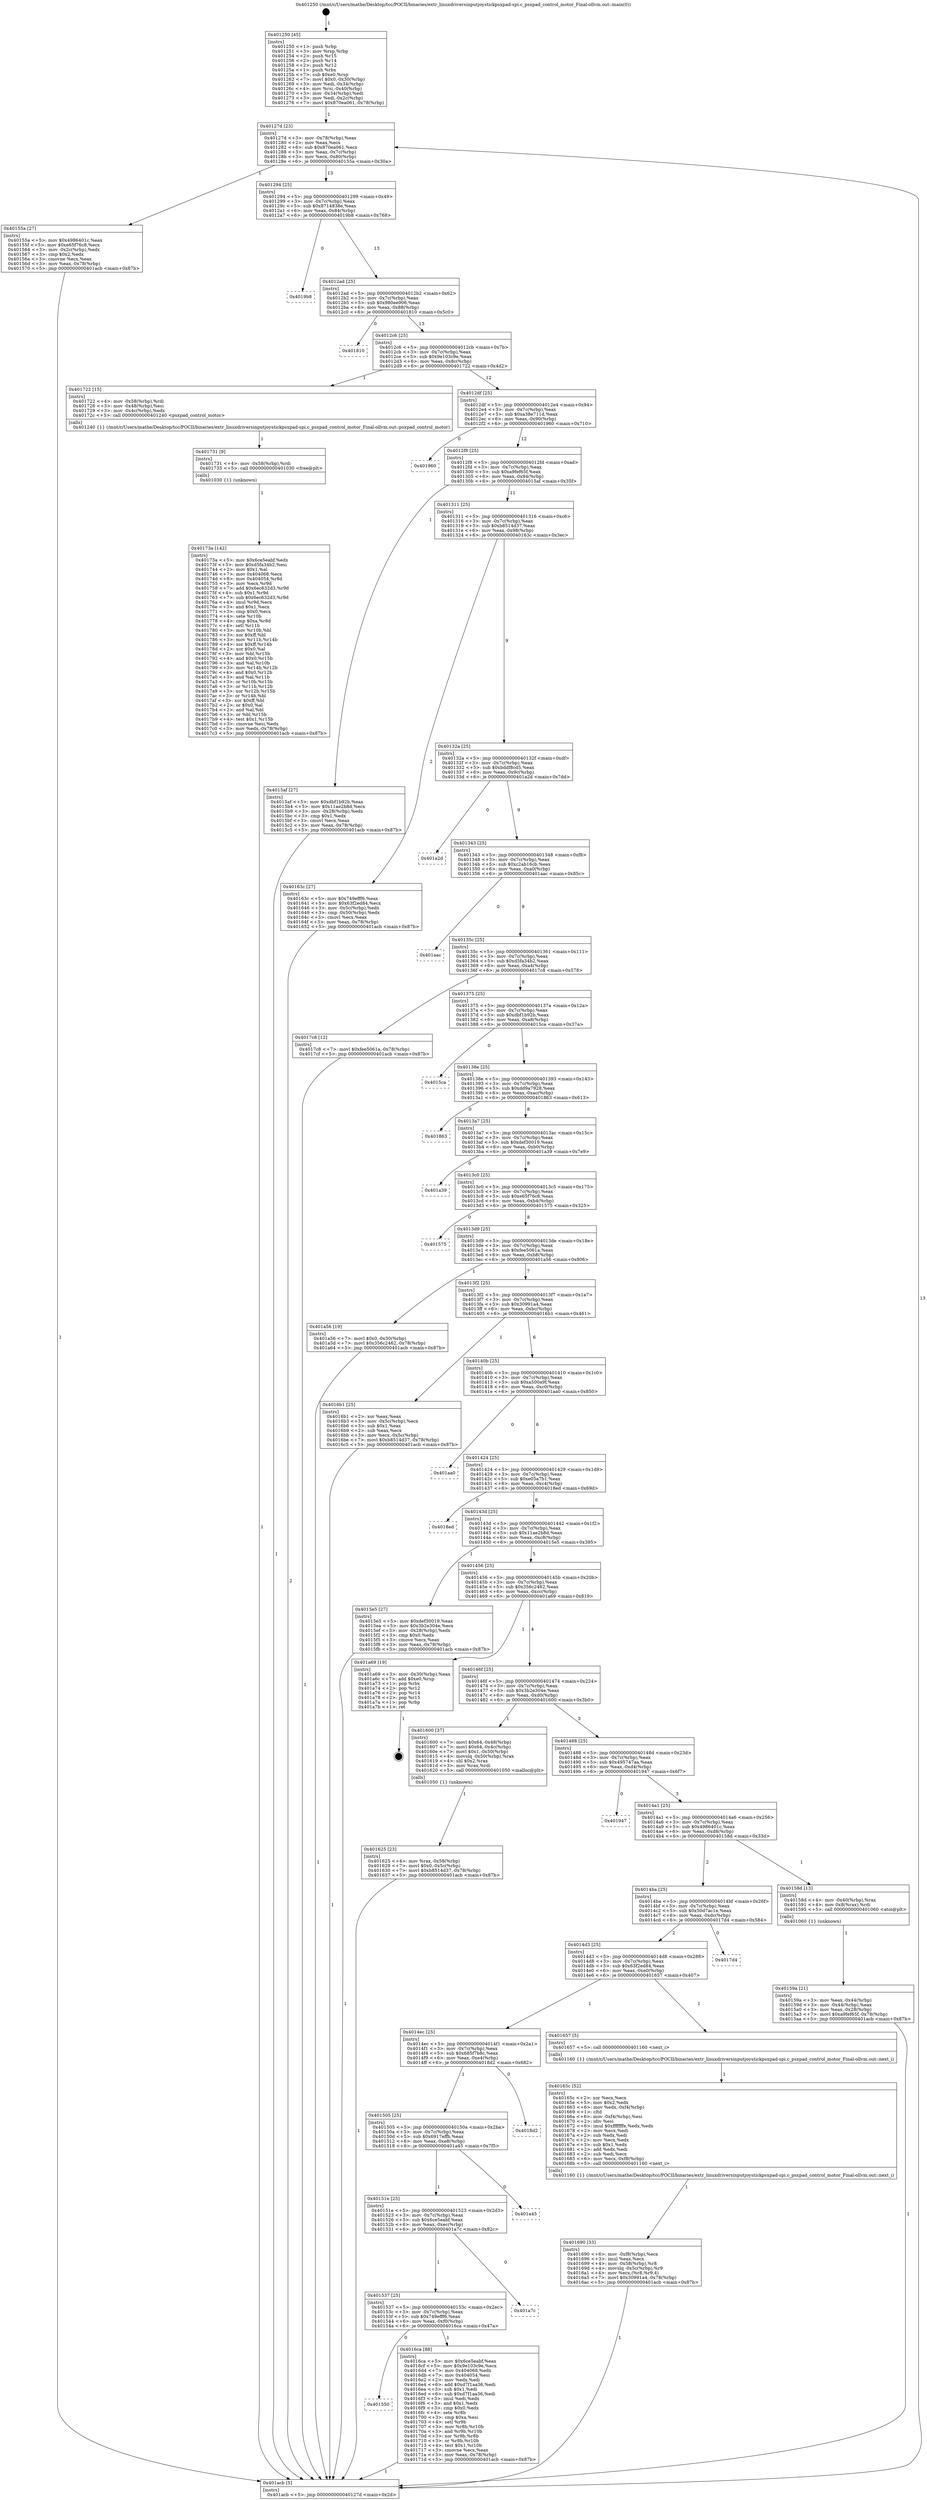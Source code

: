 digraph "0x401250" {
  label = "0x401250 (/mnt/c/Users/mathe/Desktop/tcc/POCII/binaries/extr_linuxdriversinputjoystickpsxpad-spi.c_psxpad_control_motor_Final-ollvm.out::main(0))"
  labelloc = "t"
  node[shape=record]

  Entry [label="",width=0.3,height=0.3,shape=circle,fillcolor=black,style=filled]
  "0x40127d" [label="{
     0x40127d [23]\l
     | [instrs]\l
     &nbsp;&nbsp;0x40127d \<+3\>: mov -0x78(%rbp),%eax\l
     &nbsp;&nbsp;0x401280 \<+2\>: mov %eax,%ecx\l
     &nbsp;&nbsp;0x401282 \<+6\>: sub $0x870ea061,%ecx\l
     &nbsp;&nbsp;0x401288 \<+3\>: mov %eax,-0x7c(%rbp)\l
     &nbsp;&nbsp;0x40128b \<+3\>: mov %ecx,-0x80(%rbp)\l
     &nbsp;&nbsp;0x40128e \<+6\>: je 000000000040155a \<main+0x30a\>\l
  }"]
  "0x40155a" [label="{
     0x40155a [27]\l
     | [instrs]\l
     &nbsp;&nbsp;0x40155a \<+5\>: mov $0x4986401c,%eax\l
     &nbsp;&nbsp;0x40155f \<+5\>: mov $0xe65f76c8,%ecx\l
     &nbsp;&nbsp;0x401564 \<+3\>: mov -0x2c(%rbp),%edx\l
     &nbsp;&nbsp;0x401567 \<+3\>: cmp $0x2,%edx\l
     &nbsp;&nbsp;0x40156a \<+3\>: cmovne %ecx,%eax\l
     &nbsp;&nbsp;0x40156d \<+3\>: mov %eax,-0x78(%rbp)\l
     &nbsp;&nbsp;0x401570 \<+5\>: jmp 0000000000401acb \<main+0x87b\>\l
  }"]
  "0x401294" [label="{
     0x401294 [25]\l
     | [instrs]\l
     &nbsp;&nbsp;0x401294 \<+5\>: jmp 0000000000401299 \<main+0x49\>\l
     &nbsp;&nbsp;0x401299 \<+3\>: mov -0x7c(%rbp),%eax\l
     &nbsp;&nbsp;0x40129c \<+5\>: sub $0x8714838e,%eax\l
     &nbsp;&nbsp;0x4012a1 \<+6\>: mov %eax,-0x84(%rbp)\l
     &nbsp;&nbsp;0x4012a7 \<+6\>: je 00000000004019b8 \<main+0x768\>\l
  }"]
  "0x401acb" [label="{
     0x401acb [5]\l
     | [instrs]\l
     &nbsp;&nbsp;0x401acb \<+5\>: jmp 000000000040127d \<main+0x2d\>\l
  }"]
  "0x401250" [label="{
     0x401250 [45]\l
     | [instrs]\l
     &nbsp;&nbsp;0x401250 \<+1\>: push %rbp\l
     &nbsp;&nbsp;0x401251 \<+3\>: mov %rsp,%rbp\l
     &nbsp;&nbsp;0x401254 \<+2\>: push %r15\l
     &nbsp;&nbsp;0x401256 \<+2\>: push %r14\l
     &nbsp;&nbsp;0x401258 \<+2\>: push %r12\l
     &nbsp;&nbsp;0x40125a \<+1\>: push %rbx\l
     &nbsp;&nbsp;0x40125b \<+7\>: sub $0xe0,%rsp\l
     &nbsp;&nbsp;0x401262 \<+7\>: movl $0x0,-0x30(%rbp)\l
     &nbsp;&nbsp;0x401269 \<+3\>: mov %edi,-0x34(%rbp)\l
     &nbsp;&nbsp;0x40126c \<+4\>: mov %rsi,-0x40(%rbp)\l
     &nbsp;&nbsp;0x401270 \<+3\>: mov -0x34(%rbp),%edi\l
     &nbsp;&nbsp;0x401273 \<+3\>: mov %edi,-0x2c(%rbp)\l
     &nbsp;&nbsp;0x401276 \<+7\>: movl $0x870ea061,-0x78(%rbp)\l
  }"]
  Exit [label="",width=0.3,height=0.3,shape=circle,fillcolor=black,style=filled,peripheries=2]
  "0x4019b8" [label="{
     0x4019b8\l
  }", style=dashed]
  "0x4012ad" [label="{
     0x4012ad [25]\l
     | [instrs]\l
     &nbsp;&nbsp;0x4012ad \<+5\>: jmp 00000000004012b2 \<main+0x62\>\l
     &nbsp;&nbsp;0x4012b2 \<+3\>: mov -0x7c(%rbp),%eax\l
     &nbsp;&nbsp;0x4012b5 \<+5\>: sub $0x980ee906,%eax\l
     &nbsp;&nbsp;0x4012ba \<+6\>: mov %eax,-0x88(%rbp)\l
     &nbsp;&nbsp;0x4012c0 \<+6\>: je 0000000000401810 \<main+0x5c0\>\l
  }"]
  "0x40173a" [label="{
     0x40173a [142]\l
     | [instrs]\l
     &nbsp;&nbsp;0x40173a \<+5\>: mov $0x6ce5eabf,%edx\l
     &nbsp;&nbsp;0x40173f \<+5\>: mov $0xd5fa34b2,%esi\l
     &nbsp;&nbsp;0x401744 \<+2\>: mov $0x1,%al\l
     &nbsp;&nbsp;0x401746 \<+7\>: mov 0x404068,%ecx\l
     &nbsp;&nbsp;0x40174d \<+8\>: mov 0x404054,%r8d\l
     &nbsp;&nbsp;0x401755 \<+3\>: mov %ecx,%r9d\l
     &nbsp;&nbsp;0x401758 \<+7\>: add $0x6ec632d3,%r9d\l
     &nbsp;&nbsp;0x40175f \<+4\>: sub $0x1,%r9d\l
     &nbsp;&nbsp;0x401763 \<+7\>: sub $0x6ec632d3,%r9d\l
     &nbsp;&nbsp;0x40176a \<+4\>: imul %r9d,%ecx\l
     &nbsp;&nbsp;0x40176e \<+3\>: and $0x1,%ecx\l
     &nbsp;&nbsp;0x401771 \<+3\>: cmp $0x0,%ecx\l
     &nbsp;&nbsp;0x401774 \<+4\>: sete %r10b\l
     &nbsp;&nbsp;0x401778 \<+4\>: cmp $0xa,%r8d\l
     &nbsp;&nbsp;0x40177c \<+4\>: setl %r11b\l
     &nbsp;&nbsp;0x401780 \<+3\>: mov %r10b,%bl\l
     &nbsp;&nbsp;0x401783 \<+3\>: xor $0xff,%bl\l
     &nbsp;&nbsp;0x401786 \<+3\>: mov %r11b,%r14b\l
     &nbsp;&nbsp;0x401789 \<+4\>: xor $0xff,%r14b\l
     &nbsp;&nbsp;0x40178d \<+2\>: xor $0x0,%al\l
     &nbsp;&nbsp;0x40178f \<+3\>: mov %bl,%r15b\l
     &nbsp;&nbsp;0x401792 \<+4\>: and $0x0,%r15b\l
     &nbsp;&nbsp;0x401796 \<+3\>: and %al,%r10b\l
     &nbsp;&nbsp;0x401799 \<+3\>: mov %r14b,%r12b\l
     &nbsp;&nbsp;0x40179c \<+4\>: and $0x0,%r12b\l
     &nbsp;&nbsp;0x4017a0 \<+3\>: and %al,%r11b\l
     &nbsp;&nbsp;0x4017a3 \<+3\>: or %r10b,%r15b\l
     &nbsp;&nbsp;0x4017a6 \<+3\>: or %r11b,%r12b\l
     &nbsp;&nbsp;0x4017a9 \<+3\>: xor %r12b,%r15b\l
     &nbsp;&nbsp;0x4017ac \<+3\>: or %r14b,%bl\l
     &nbsp;&nbsp;0x4017af \<+3\>: xor $0xff,%bl\l
     &nbsp;&nbsp;0x4017b2 \<+2\>: or $0x0,%al\l
     &nbsp;&nbsp;0x4017b4 \<+2\>: and %al,%bl\l
     &nbsp;&nbsp;0x4017b6 \<+3\>: or %bl,%r15b\l
     &nbsp;&nbsp;0x4017b9 \<+4\>: test $0x1,%r15b\l
     &nbsp;&nbsp;0x4017bd \<+3\>: cmovne %esi,%edx\l
     &nbsp;&nbsp;0x4017c0 \<+3\>: mov %edx,-0x78(%rbp)\l
     &nbsp;&nbsp;0x4017c3 \<+5\>: jmp 0000000000401acb \<main+0x87b\>\l
  }"]
  "0x401810" [label="{
     0x401810\l
  }", style=dashed]
  "0x4012c6" [label="{
     0x4012c6 [25]\l
     | [instrs]\l
     &nbsp;&nbsp;0x4012c6 \<+5\>: jmp 00000000004012cb \<main+0x7b\>\l
     &nbsp;&nbsp;0x4012cb \<+3\>: mov -0x7c(%rbp),%eax\l
     &nbsp;&nbsp;0x4012ce \<+5\>: sub $0x9e103c9e,%eax\l
     &nbsp;&nbsp;0x4012d3 \<+6\>: mov %eax,-0x8c(%rbp)\l
     &nbsp;&nbsp;0x4012d9 \<+6\>: je 0000000000401722 \<main+0x4d2\>\l
  }"]
  "0x401731" [label="{
     0x401731 [9]\l
     | [instrs]\l
     &nbsp;&nbsp;0x401731 \<+4\>: mov -0x58(%rbp),%rdi\l
     &nbsp;&nbsp;0x401735 \<+5\>: call 0000000000401030 \<free@plt\>\l
     | [calls]\l
     &nbsp;&nbsp;0x401030 \{1\} (unknown)\l
  }"]
  "0x401722" [label="{
     0x401722 [15]\l
     | [instrs]\l
     &nbsp;&nbsp;0x401722 \<+4\>: mov -0x58(%rbp),%rdi\l
     &nbsp;&nbsp;0x401726 \<+3\>: mov -0x48(%rbp),%esi\l
     &nbsp;&nbsp;0x401729 \<+3\>: mov -0x4c(%rbp),%edx\l
     &nbsp;&nbsp;0x40172c \<+5\>: call 0000000000401240 \<psxpad_control_motor\>\l
     | [calls]\l
     &nbsp;&nbsp;0x401240 \{1\} (/mnt/c/Users/mathe/Desktop/tcc/POCII/binaries/extr_linuxdriversinputjoystickpsxpad-spi.c_psxpad_control_motor_Final-ollvm.out::psxpad_control_motor)\l
  }"]
  "0x4012df" [label="{
     0x4012df [25]\l
     | [instrs]\l
     &nbsp;&nbsp;0x4012df \<+5\>: jmp 00000000004012e4 \<main+0x94\>\l
     &nbsp;&nbsp;0x4012e4 \<+3\>: mov -0x7c(%rbp),%eax\l
     &nbsp;&nbsp;0x4012e7 \<+5\>: sub $0xa38e711d,%eax\l
     &nbsp;&nbsp;0x4012ec \<+6\>: mov %eax,-0x90(%rbp)\l
     &nbsp;&nbsp;0x4012f2 \<+6\>: je 0000000000401960 \<main+0x710\>\l
  }"]
  "0x401550" [label="{
     0x401550\l
  }", style=dashed]
  "0x401960" [label="{
     0x401960\l
  }", style=dashed]
  "0x4012f8" [label="{
     0x4012f8 [25]\l
     | [instrs]\l
     &nbsp;&nbsp;0x4012f8 \<+5\>: jmp 00000000004012fd \<main+0xad\>\l
     &nbsp;&nbsp;0x4012fd \<+3\>: mov -0x7c(%rbp),%eax\l
     &nbsp;&nbsp;0x401300 \<+5\>: sub $0xa9fef65f,%eax\l
     &nbsp;&nbsp;0x401305 \<+6\>: mov %eax,-0x94(%rbp)\l
     &nbsp;&nbsp;0x40130b \<+6\>: je 00000000004015af \<main+0x35f\>\l
  }"]
  "0x4016ca" [label="{
     0x4016ca [88]\l
     | [instrs]\l
     &nbsp;&nbsp;0x4016ca \<+5\>: mov $0x6ce5eabf,%eax\l
     &nbsp;&nbsp;0x4016cf \<+5\>: mov $0x9e103c9e,%ecx\l
     &nbsp;&nbsp;0x4016d4 \<+7\>: mov 0x404068,%edx\l
     &nbsp;&nbsp;0x4016db \<+7\>: mov 0x404054,%esi\l
     &nbsp;&nbsp;0x4016e2 \<+2\>: mov %edx,%edi\l
     &nbsp;&nbsp;0x4016e4 \<+6\>: add $0xd7f1aa36,%edi\l
     &nbsp;&nbsp;0x4016ea \<+3\>: sub $0x1,%edi\l
     &nbsp;&nbsp;0x4016ed \<+6\>: sub $0xd7f1aa36,%edi\l
     &nbsp;&nbsp;0x4016f3 \<+3\>: imul %edi,%edx\l
     &nbsp;&nbsp;0x4016f6 \<+3\>: and $0x1,%edx\l
     &nbsp;&nbsp;0x4016f9 \<+3\>: cmp $0x0,%edx\l
     &nbsp;&nbsp;0x4016fc \<+4\>: sete %r8b\l
     &nbsp;&nbsp;0x401700 \<+3\>: cmp $0xa,%esi\l
     &nbsp;&nbsp;0x401703 \<+4\>: setl %r9b\l
     &nbsp;&nbsp;0x401707 \<+3\>: mov %r8b,%r10b\l
     &nbsp;&nbsp;0x40170a \<+3\>: and %r9b,%r10b\l
     &nbsp;&nbsp;0x40170d \<+3\>: xor %r9b,%r8b\l
     &nbsp;&nbsp;0x401710 \<+3\>: or %r8b,%r10b\l
     &nbsp;&nbsp;0x401713 \<+4\>: test $0x1,%r10b\l
     &nbsp;&nbsp;0x401717 \<+3\>: cmovne %ecx,%eax\l
     &nbsp;&nbsp;0x40171a \<+3\>: mov %eax,-0x78(%rbp)\l
     &nbsp;&nbsp;0x40171d \<+5\>: jmp 0000000000401acb \<main+0x87b\>\l
  }"]
  "0x4015af" [label="{
     0x4015af [27]\l
     | [instrs]\l
     &nbsp;&nbsp;0x4015af \<+5\>: mov $0xdbf1b92b,%eax\l
     &nbsp;&nbsp;0x4015b4 \<+5\>: mov $0x11ae2b8d,%ecx\l
     &nbsp;&nbsp;0x4015b9 \<+3\>: mov -0x28(%rbp),%edx\l
     &nbsp;&nbsp;0x4015bc \<+3\>: cmp $0x1,%edx\l
     &nbsp;&nbsp;0x4015bf \<+3\>: cmovl %ecx,%eax\l
     &nbsp;&nbsp;0x4015c2 \<+3\>: mov %eax,-0x78(%rbp)\l
     &nbsp;&nbsp;0x4015c5 \<+5\>: jmp 0000000000401acb \<main+0x87b\>\l
  }"]
  "0x401311" [label="{
     0x401311 [25]\l
     | [instrs]\l
     &nbsp;&nbsp;0x401311 \<+5\>: jmp 0000000000401316 \<main+0xc6\>\l
     &nbsp;&nbsp;0x401316 \<+3\>: mov -0x7c(%rbp),%eax\l
     &nbsp;&nbsp;0x401319 \<+5\>: sub $0xb8514d37,%eax\l
     &nbsp;&nbsp;0x40131e \<+6\>: mov %eax,-0x98(%rbp)\l
     &nbsp;&nbsp;0x401324 \<+6\>: je 000000000040163c \<main+0x3ec\>\l
  }"]
  "0x401537" [label="{
     0x401537 [25]\l
     | [instrs]\l
     &nbsp;&nbsp;0x401537 \<+5\>: jmp 000000000040153c \<main+0x2ec\>\l
     &nbsp;&nbsp;0x40153c \<+3\>: mov -0x7c(%rbp),%eax\l
     &nbsp;&nbsp;0x40153f \<+5\>: sub $0x749efff6,%eax\l
     &nbsp;&nbsp;0x401544 \<+6\>: mov %eax,-0xf0(%rbp)\l
     &nbsp;&nbsp;0x40154a \<+6\>: je 00000000004016ca \<main+0x47a\>\l
  }"]
  "0x40163c" [label="{
     0x40163c [27]\l
     | [instrs]\l
     &nbsp;&nbsp;0x40163c \<+5\>: mov $0x749efff6,%eax\l
     &nbsp;&nbsp;0x401641 \<+5\>: mov $0x63f2ed84,%ecx\l
     &nbsp;&nbsp;0x401646 \<+3\>: mov -0x5c(%rbp),%edx\l
     &nbsp;&nbsp;0x401649 \<+3\>: cmp -0x50(%rbp),%edx\l
     &nbsp;&nbsp;0x40164c \<+3\>: cmovl %ecx,%eax\l
     &nbsp;&nbsp;0x40164f \<+3\>: mov %eax,-0x78(%rbp)\l
     &nbsp;&nbsp;0x401652 \<+5\>: jmp 0000000000401acb \<main+0x87b\>\l
  }"]
  "0x40132a" [label="{
     0x40132a [25]\l
     | [instrs]\l
     &nbsp;&nbsp;0x40132a \<+5\>: jmp 000000000040132f \<main+0xdf\>\l
     &nbsp;&nbsp;0x40132f \<+3\>: mov -0x7c(%rbp),%eax\l
     &nbsp;&nbsp;0x401332 \<+5\>: sub $0xbddf8cd5,%eax\l
     &nbsp;&nbsp;0x401337 \<+6\>: mov %eax,-0x9c(%rbp)\l
     &nbsp;&nbsp;0x40133d \<+6\>: je 0000000000401a2d \<main+0x7dd\>\l
  }"]
  "0x401a7c" [label="{
     0x401a7c\l
  }", style=dashed]
  "0x401a2d" [label="{
     0x401a2d\l
  }", style=dashed]
  "0x401343" [label="{
     0x401343 [25]\l
     | [instrs]\l
     &nbsp;&nbsp;0x401343 \<+5\>: jmp 0000000000401348 \<main+0xf8\>\l
     &nbsp;&nbsp;0x401348 \<+3\>: mov -0x7c(%rbp),%eax\l
     &nbsp;&nbsp;0x40134b \<+5\>: sub $0xc2ab16cb,%eax\l
     &nbsp;&nbsp;0x401350 \<+6\>: mov %eax,-0xa0(%rbp)\l
     &nbsp;&nbsp;0x401356 \<+6\>: je 0000000000401aac \<main+0x85c\>\l
  }"]
  "0x40151e" [label="{
     0x40151e [25]\l
     | [instrs]\l
     &nbsp;&nbsp;0x40151e \<+5\>: jmp 0000000000401523 \<main+0x2d3\>\l
     &nbsp;&nbsp;0x401523 \<+3\>: mov -0x7c(%rbp),%eax\l
     &nbsp;&nbsp;0x401526 \<+5\>: sub $0x6ce5eabf,%eax\l
     &nbsp;&nbsp;0x40152b \<+6\>: mov %eax,-0xec(%rbp)\l
     &nbsp;&nbsp;0x401531 \<+6\>: je 0000000000401a7c \<main+0x82c\>\l
  }"]
  "0x401aac" [label="{
     0x401aac\l
  }", style=dashed]
  "0x40135c" [label="{
     0x40135c [25]\l
     | [instrs]\l
     &nbsp;&nbsp;0x40135c \<+5\>: jmp 0000000000401361 \<main+0x111\>\l
     &nbsp;&nbsp;0x401361 \<+3\>: mov -0x7c(%rbp),%eax\l
     &nbsp;&nbsp;0x401364 \<+5\>: sub $0xd5fa34b2,%eax\l
     &nbsp;&nbsp;0x401369 \<+6\>: mov %eax,-0xa4(%rbp)\l
     &nbsp;&nbsp;0x40136f \<+6\>: je 00000000004017c8 \<main+0x578\>\l
  }"]
  "0x401a45" [label="{
     0x401a45\l
  }", style=dashed]
  "0x4017c8" [label="{
     0x4017c8 [12]\l
     | [instrs]\l
     &nbsp;&nbsp;0x4017c8 \<+7\>: movl $0xfee5061a,-0x78(%rbp)\l
     &nbsp;&nbsp;0x4017cf \<+5\>: jmp 0000000000401acb \<main+0x87b\>\l
  }"]
  "0x401375" [label="{
     0x401375 [25]\l
     | [instrs]\l
     &nbsp;&nbsp;0x401375 \<+5\>: jmp 000000000040137a \<main+0x12a\>\l
     &nbsp;&nbsp;0x40137a \<+3\>: mov -0x7c(%rbp),%eax\l
     &nbsp;&nbsp;0x40137d \<+5\>: sub $0xdbf1b92b,%eax\l
     &nbsp;&nbsp;0x401382 \<+6\>: mov %eax,-0xa8(%rbp)\l
     &nbsp;&nbsp;0x401388 \<+6\>: je 00000000004015ca \<main+0x37a\>\l
  }"]
  "0x401505" [label="{
     0x401505 [25]\l
     | [instrs]\l
     &nbsp;&nbsp;0x401505 \<+5\>: jmp 000000000040150a \<main+0x2ba\>\l
     &nbsp;&nbsp;0x40150a \<+3\>: mov -0x7c(%rbp),%eax\l
     &nbsp;&nbsp;0x40150d \<+5\>: sub $0x6917effb,%eax\l
     &nbsp;&nbsp;0x401512 \<+6\>: mov %eax,-0xe8(%rbp)\l
     &nbsp;&nbsp;0x401518 \<+6\>: je 0000000000401a45 \<main+0x7f5\>\l
  }"]
  "0x4015ca" [label="{
     0x4015ca\l
  }", style=dashed]
  "0x40138e" [label="{
     0x40138e [25]\l
     | [instrs]\l
     &nbsp;&nbsp;0x40138e \<+5\>: jmp 0000000000401393 \<main+0x143\>\l
     &nbsp;&nbsp;0x401393 \<+3\>: mov -0x7c(%rbp),%eax\l
     &nbsp;&nbsp;0x401396 \<+5\>: sub $0xdd9a7928,%eax\l
     &nbsp;&nbsp;0x40139b \<+6\>: mov %eax,-0xac(%rbp)\l
     &nbsp;&nbsp;0x4013a1 \<+6\>: je 0000000000401863 \<main+0x613\>\l
  }"]
  "0x4018d2" [label="{
     0x4018d2\l
  }", style=dashed]
  "0x401863" [label="{
     0x401863\l
  }", style=dashed]
  "0x4013a7" [label="{
     0x4013a7 [25]\l
     | [instrs]\l
     &nbsp;&nbsp;0x4013a7 \<+5\>: jmp 00000000004013ac \<main+0x15c\>\l
     &nbsp;&nbsp;0x4013ac \<+3\>: mov -0x7c(%rbp),%eax\l
     &nbsp;&nbsp;0x4013af \<+5\>: sub $0xdef30019,%eax\l
     &nbsp;&nbsp;0x4013b4 \<+6\>: mov %eax,-0xb0(%rbp)\l
     &nbsp;&nbsp;0x4013ba \<+6\>: je 0000000000401a39 \<main+0x7e9\>\l
  }"]
  "0x401690" [label="{
     0x401690 [33]\l
     | [instrs]\l
     &nbsp;&nbsp;0x401690 \<+6\>: mov -0xf8(%rbp),%ecx\l
     &nbsp;&nbsp;0x401696 \<+3\>: imul %eax,%ecx\l
     &nbsp;&nbsp;0x401699 \<+4\>: mov -0x58(%rbp),%r8\l
     &nbsp;&nbsp;0x40169d \<+4\>: movslq -0x5c(%rbp),%r9\l
     &nbsp;&nbsp;0x4016a1 \<+4\>: mov %ecx,(%r8,%r9,4)\l
     &nbsp;&nbsp;0x4016a5 \<+7\>: movl $0x30991a4,-0x78(%rbp)\l
     &nbsp;&nbsp;0x4016ac \<+5\>: jmp 0000000000401acb \<main+0x87b\>\l
  }"]
  "0x401a39" [label="{
     0x401a39\l
  }", style=dashed]
  "0x4013c0" [label="{
     0x4013c0 [25]\l
     | [instrs]\l
     &nbsp;&nbsp;0x4013c0 \<+5\>: jmp 00000000004013c5 \<main+0x175\>\l
     &nbsp;&nbsp;0x4013c5 \<+3\>: mov -0x7c(%rbp),%eax\l
     &nbsp;&nbsp;0x4013c8 \<+5\>: sub $0xe65f76c8,%eax\l
     &nbsp;&nbsp;0x4013cd \<+6\>: mov %eax,-0xb4(%rbp)\l
     &nbsp;&nbsp;0x4013d3 \<+6\>: je 0000000000401575 \<main+0x325\>\l
  }"]
  "0x40165c" [label="{
     0x40165c [52]\l
     | [instrs]\l
     &nbsp;&nbsp;0x40165c \<+2\>: xor %ecx,%ecx\l
     &nbsp;&nbsp;0x40165e \<+5\>: mov $0x2,%edx\l
     &nbsp;&nbsp;0x401663 \<+6\>: mov %edx,-0xf4(%rbp)\l
     &nbsp;&nbsp;0x401669 \<+1\>: cltd\l
     &nbsp;&nbsp;0x40166a \<+6\>: mov -0xf4(%rbp),%esi\l
     &nbsp;&nbsp;0x401670 \<+2\>: idiv %esi\l
     &nbsp;&nbsp;0x401672 \<+6\>: imul $0xfffffffe,%edx,%edx\l
     &nbsp;&nbsp;0x401678 \<+2\>: mov %ecx,%edi\l
     &nbsp;&nbsp;0x40167a \<+2\>: sub %edx,%edi\l
     &nbsp;&nbsp;0x40167c \<+2\>: mov %ecx,%edx\l
     &nbsp;&nbsp;0x40167e \<+3\>: sub $0x1,%edx\l
     &nbsp;&nbsp;0x401681 \<+2\>: add %edx,%edi\l
     &nbsp;&nbsp;0x401683 \<+2\>: sub %edi,%ecx\l
     &nbsp;&nbsp;0x401685 \<+6\>: mov %ecx,-0xf8(%rbp)\l
     &nbsp;&nbsp;0x40168b \<+5\>: call 0000000000401160 \<next_i\>\l
     | [calls]\l
     &nbsp;&nbsp;0x401160 \{1\} (/mnt/c/Users/mathe/Desktop/tcc/POCII/binaries/extr_linuxdriversinputjoystickpsxpad-spi.c_psxpad_control_motor_Final-ollvm.out::next_i)\l
  }"]
  "0x401575" [label="{
     0x401575\l
  }", style=dashed]
  "0x4013d9" [label="{
     0x4013d9 [25]\l
     | [instrs]\l
     &nbsp;&nbsp;0x4013d9 \<+5\>: jmp 00000000004013de \<main+0x18e\>\l
     &nbsp;&nbsp;0x4013de \<+3\>: mov -0x7c(%rbp),%eax\l
     &nbsp;&nbsp;0x4013e1 \<+5\>: sub $0xfee5061a,%eax\l
     &nbsp;&nbsp;0x4013e6 \<+6\>: mov %eax,-0xb8(%rbp)\l
     &nbsp;&nbsp;0x4013ec \<+6\>: je 0000000000401a56 \<main+0x806\>\l
  }"]
  "0x4014ec" [label="{
     0x4014ec [25]\l
     | [instrs]\l
     &nbsp;&nbsp;0x4014ec \<+5\>: jmp 00000000004014f1 \<main+0x2a1\>\l
     &nbsp;&nbsp;0x4014f1 \<+3\>: mov -0x7c(%rbp),%eax\l
     &nbsp;&nbsp;0x4014f4 \<+5\>: sub $0x685f7b8c,%eax\l
     &nbsp;&nbsp;0x4014f9 \<+6\>: mov %eax,-0xe4(%rbp)\l
     &nbsp;&nbsp;0x4014ff \<+6\>: je 00000000004018d2 \<main+0x682\>\l
  }"]
  "0x401a56" [label="{
     0x401a56 [19]\l
     | [instrs]\l
     &nbsp;&nbsp;0x401a56 \<+7\>: movl $0x0,-0x30(%rbp)\l
     &nbsp;&nbsp;0x401a5d \<+7\>: movl $0x356c2462,-0x78(%rbp)\l
     &nbsp;&nbsp;0x401a64 \<+5\>: jmp 0000000000401acb \<main+0x87b\>\l
  }"]
  "0x4013f2" [label="{
     0x4013f2 [25]\l
     | [instrs]\l
     &nbsp;&nbsp;0x4013f2 \<+5\>: jmp 00000000004013f7 \<main+0x1a7\>\l
     &nbsp;&nbsp;0x4013f7 \<+3\>: mov -0x7c(%rbp),%eax\l
     &nbsp;&nbsp;0x4013fa \<+5\>: sub $0x30991a4,%eax\l
     &nbsp;&nbsp;0x4013ff \<+6\>: mov %eax,-0xbc(%rbp)\l
     &nbsp;&nbsp;0x401405 \<+6\>: je 00000000004016b1 \<main+0x461\>\l
  }"]
  "0x401657" [label="{
     0x401657 [5]\l
     | [instrs]\l
     &nbsp;&nbsp;0x401657 \<+5\>: call 0000000000401160 \<next_i\>\l
     | [calls]\l
     &nbsp;&nbsp;0x401160 \{1\} (/mnt/c/Users/mathe/Desktop/tcc/POCII/binaries/extr_linuxdriversinputjoystickpsxpad-spi.c_psxpad_control_motor_Final-ollvm.out::next_i)\l
  }"]
  "0x4016b1" [label="{
     0x4016b1 [25]\l
     | [instrs]\l
     &nbsp;&nbsp;0x4016b1 \<+2\>: xor %eax,%eax\l
     &nbsp;&nbsp;0x4016b3 \<+3\>: mov -0x5c(%rbp),%ecx\l
     &nbsp;&nbsp;0x4016b6 \<+3\>: sub $0x1,%eax\l
     &nbsp;&nbsp;0x4016b9 \<+2\>: sub %eax,%ecx\l
     &nbsp;&nbsp;0x4016bb \<+3\>: mov %ecx,-0x5c(%rbp)\l
     &nbsp;&nbsp;0x4016be \<+7\>: movl $0xb8514d37,-0x78(%rbp)\l
     &nbsp;&nbsp;0x4016c5 \<+5\>: jmp 0000000000401acb \<main+0x87b\>\l
  }"]
  "0x40140b" [label="{
     0x40140b [25]\l
     | [instrs]\l
     &nbsp;&nbsp;0x40140b \<+5\>: jmp 0000000000401410 \<main+0x1c0\>\l
     &nbsp;&nbsp;0x401410 \<+3\>: mov -0x7c(%rbp),%eax\l
     &nbsp;&nbsp;0x401413 \<+5\>: sub $0xa500a9f,%eax\l
     &nbsp;&nbsp;0x401418 \<+6\>: mov %eax,-0xc0(%rbp)\l
     &nbsp;&nbsp;0x40141e \<+6\>: je 0000000000401aa0 \<main+0x850\>\l
  }"]
  "0x4014d3" [label="{
     0x4014d3 [25]\l
     | [instrs]\l
     &nbsp;&nbsp;0x4014d3 \<+5\>: jmp 00000000004014d8 \<main+0x288\>\l
     &nbsp;&nbsp;0x4014d8 \<+3\>: mov -0x7c(%rbp),%eax\l
     &nbsp;&nbsp;0x4014db \<+5\>: sub $0x63f2ed84,%eax\l
     &nbsp;&nbsp;0x4014e0 \<+6\>: mov %eax,-0xe0(%rbp)\l
     &nbsp;&nbsp;0x4014e6 \<+6\>: je 0000000000401657 \<main+0x407\>\l
  }"]
  "0x401aa0" [label="{
     0x401aa0\l
  }", style=dashed]
  "0x401424" [label="{
     0x401424 [25]\l
     | [instrs]\l
     &nbsp;&nbsp;0x401424 \<+5\>: jmp 0000000000401429 \<main+0x1d9\>\l
     &nbsp;&nbsp;0x401429 \<+3\>: mov -0x7c(%rbp),%eax\l
     &nbsp;&nbsp;0x40142c \<+5\>: sub $0xe05a7b1,%eax\l
     &nbsp;&nbsp;0x401431 \<+6\>: mov %eax,-0xc4(%rbp)\l
     &nbsp;&nbsp;0x401437 \<+6\>: je 00000000004018ed \<main+0x69d\>\l
  }"]
  "0x4017d4" [label="{
     0x4017d4\l
  }", style=dashed]
  "0x4018ed" [label="{
     0x4018ed\l
  }", style=dashed]
  "0x40143d" [label="{
     0x40143d [25]\l
     | [instrs]\l
     &nbsp;&nbsp;0x40143d \<+5\>: jmp 0000000000401442 \<main+0x1f2\>\l
     &nbsp;&nbsp;0x401442 \<+3\>: mov -0x7c(%rbp),%eax\l
     &nbsp;&nbsp;0x401445 \<+5\>: sub $0x11ae2b8d,%eax\l
     &nbsp;&nbsp;0x40144a \<+6\>: mov %eax,-0xc8(%rbp)\l
     &nbsp;&nbsp;0x401450 \<+6\>: je 00000000004015e5 \<main+0x395\>\l
  }"]
  "0x401625" [label="{
     0x401625 [23]\l
     | [instrs]\l
     &nbsp;&nbsp;0x401625 \<+4\>: mov %rax,-0x58(%rbp)\l
     &nbsp;&nbsp;0x401629 \<+7\>: movl $0x0,-0x5c(%rbp)\l
     &nbsp;&nbsp;0x401630 \<+7\>: movl $0xb8514d37,-0x78(%rbp)\l
     &nbsp;&nbsp;0x401637 \<+5\>: jmp 0000000000401acb \<main+0x87b\>\l
  }"]
  "0x4015e5" [label="{
     0x4015e5 [27]\l
     | [instrs]\l
     &nbsp;&nbsp;0x4015e5 \<+5\>: mov $0xdef30019,%eax\l
     &nbsp;&nbsp;0x4015ea \<+5\>: mov $0x3b2e304e,%ecx\l
     &nbsp;&nbsp;0x4015ef \<+3\>: mov -0x28(%rbp),%edx\l
     &nbsp;&nbsp;0x4015f2 \<+3\>: cmp $0x0,%edx\l
     &nbsp;&nbsp;0x4015f5 \<+3\>: cmove %ecx,%eax\l
     &nbsp;&nbsp;0x4015f8 \<+3\>: mov %eax,-0x78(%rbp)\l
     &nbsp;&nbsp;0x4015fb \<+5\>: jmp 0000000000401acb \<main+0x87b\>\l
  }"]
  "0x401456" [label="{
     0x401456 [25]\l
     | [instrs]\l
     &nbsp;&nbsp;0x401456 \<+5\>: jmp 000000000040145b \<main+0x20b\>\l
     &nbsp;&nbsp;0x40145b \<+3\>: mov -0x7c(%rbp),%eax\l
     &nbsp;&nbsp;0x40145e \<+5\>: sub $0x356c2462,%eax\l
     &nbsp;&nbsp;0x401463 \<+6\>: mov %eax,-0xcc(%rbp)\l
     &nbsp;&nbsp;0x401469 \<+6\>: je 0000000000401a69 \<main+0x819\>\l
  }"]
  "0x40159a" [label="{
     0x40159a [21]\l
     | [instrs]\l
     &nbsp;&nbsp;0x40159a \<+3\>: mov %eax,-0x44(%rbp)\l
     &nbsp;&nbsp;0x40159d \<+3\>: mov -0x44(%rbp),%eax\l
     &nbsp;&nbsp;0x4015a0 \<+3\>: mov %eax,-0x28(%rbp)\l
     &nbsp;&nbsp;0x4015a3 \<+7\>: movl $0xa9fef65f,-0x78(%rbp)\l
     &nbsp;&nbsp;0x4015aa \<+5\>: jmp 0000000000401acb \<main+0x87b\>\l
  }"]
  "0x401a69" [label="{
     0x401a69 [19]\l
     | [instrs]\l
     &nbsp;&nbsp;0x401a69 \<+3\>: mov -0x30(%rbp),%eax\l
     &nbsp;&nbsp;0x401a6c \<+7\>: add $0xe0,%rsp\l
     &nbsp;&nbsp;0x401a73 \<+1\>: pop %rbx\l
     &nbsp;&nbsp;0x401a74 \<+2\>: pop %r12\l
     &nbsp;&nbsp;0x401a76 \<+2\>: pop %r14\l
     &nbsp;&nbsp;0x401a78 \<+2\>: pop %r15\l
     &nbsp;&nbsp;0x401a7a \<+1\>: pop %rbp\l
     &nbsp;&nbsp;0x401a7b \<+1\>: ret\l
  }"]
  "0x40146f" [label="{
     0x40146f [25]\l
     | [instrs]\l
     &nbsp;&nbsp;0x40146f \<+5\>: jmp 0000000000401474 \<main+0x224\>\l
     &nbsp;&nbsp;0x401474 \<+3\>: mov -0x7c(%rbp),%eax\l
     &nbsp;&nbsp;0x401477 \<+5\>: sub $0x3b2e304e,%eax\l
     &nbsp;&nbsp;0x40147c \<+6\>: mov %eax,-0xd0(%rbp)\l
     &nbsp;&nbsp;0x401482 \<+6\>: je 0000000000401600 \<main+0x3b0\>\l
  }"]
  "0x4014ba" [label="{
     0x4014ba [25]\l
     | [instrs]\l
     &nbsp;&nbsp;0x4014ba \<+5\>: jmp 00000000004014bf \<main+0x26f\>\l
     &nbsp;&nbsp;0x4014bf \<+3\>: mov -0x7c(%rbp),%eax\l
     &nbsp;&nbsp;0x4014c2 \<+5\>: sub $0x50d7ac1e,%eax\l
     &nbsp;&nbsp;0x4014c7 \<+6\>: mov %eax,-0xdc(%rbp)\l
     &nbsp;&nbsp;0x4014cd \<+6\>: je 00000000004017d4 \<main+0x584\>\l
  }"]
  "0x401600" [label="{
     0x401600 [37]\l
     | [instrs]\l
     &nbsp;&nbsp;0x401600 \<+7\>: movl $0x64,-0x48(%rbp)\l
     &nbsp;&nbsp;0x401607 \<+7\>: movl $0x64,-0x4c(%rbp)\l
     &nbsp;&nbsp;0x40160e \<+7\>: movl $0x1,-0x50(%rbp)\l
     &nbsp;&nbsp;0x401615 \<+4\>: movslq -0x50(%rbp),%rax\l
     &nbsp;&nbsp;0x401619 \<+4\>: shl $0x2,%rax\l
     &nbsp;&nbsp;0x40161d \<+3\>: mov %rax,%rdi\l
     &nbsp;&nbsp;0x401620 \<+5\>: call 0000000000401050 \<malloc@plt\>\l
     | [calls]\l
     &nbsp;&nbsp;0x401050 \{1\} (unknown)\l
  }"]
  "0x401488" [label="{
     0x401488 [25]\l
     | [instrs]\l
     &nbsp;&nbsp;0x401488 \<+5\>: jmp 000000000040148d \<main+0x23d\>\l
     &nbsp;&nbsp;0x40148d \<+3\>: mov -0x7c(%rbp),%eax\l
     &nbsp;&nbsp;0x401490 \<+5\>: sub $0x495747aa,%eax\l
     &nbsp;&nbsp;0x401495 \<+6\>: mov %eax,-0xd4(%rbp)\l
     &nbsp;&nbsp;0x40149b \<+6\>: je 0000000000401947 \<main+0x6f7\>\l
  }"]
  "0x40158d" [label="{
     0x40158d [13]\l
     | [instrs]\l
     &nbsp;&nbsp;0x40158d \<+4\>: mov -0x40(%rbp),%rax\l
     &nbsp;&nbsp;0x401591 \<+4\>: mov 0x8(%rax),%rdi\l
     &nbsp;&nbsp;0x401595 \<+5\>: call 0000000000401060 \<atoi@plt\>\l
     | [calls]\l
     &nbsp;&nbsp;0x401060 \{1\} (unknown)\l
  }"]
  "0x401947" [label="{
     0x401947\l
  }", style=dashed]
  "0x4014a1" [label="{
     0x4014a1 [25]\l
     | [instrs]\l
     &nbsp;&nbsp;0x4014a1 \<+5\>: jmp 00000000004014a6 \<main+0x256\>\l
     &nbsp;&nbsp;0x4014a6 \<+3\>: mov -0x7c(%rbp),%eax\l
     &nbsp;&nbsp;0x4014a9 \<+5\>: sub $0x4986401c,%eax\l
     &nbsp;&nbsp;0x4014ae \<+6\>: mov %eax,-0xd8(%rbp)\l
     &nbsp;&nbsp;0x4014b4 \<+6\>: je 000000000040158d \<main+0x33d\>\l
  }"]
  Entry -> "0x401250" [label=" 1"]
  "0x40127d" -> "0x40155a" [label=" 1"]
  "0x40127d" -> "0x401294" [label=" 13"]
  "0x40155a" -> "0x401acb" [label=" 1"]
  "0x401250" -> "0x40127d" [label=" 1"]
  "0x401acb" -> "0x40127d" [label=" 13"]
  "0x401a69" -> Exit [label=" 1"]
  "0x401294" -> "0x4019b8" [label=" 0"]
  "0x401294" -> "0x4012ad" [label=" 13"]
  "0x401a56" -> "0x401acb" [label=" 1"]
  "0x4012ad" -> "0x401810" [label=" 0"]
  "0x4012ad" -> "0x4012c6" [label=" 13"]
  "0x4017c8" -> "0x401acb" [label=" 1"]
  "0x4012c6" -> "0x401722" [label=" 1"]
  "0x4012c6" -> "0x4012df" [label=" 12"]
  "0x40173a" -> "0x401acb" [label=" 1"]
  "0x4012df" -> "0x401960" [label=" 0"]
  "0x4012df" -> "0x4012f8" [label=" 12"]
  "0x401731" -> "0x40173a" [label=" 1"]
  "0x4012f8" -> "0x4015af" [label=" 1"]
  "0x4012f8" -> "0x401311" [label=" 11"]
  "0x401722" -> "0x401731" [label=" 1"]
  "0x401311" -> "0x40163c" [label=" 2"]
  "0x401311" -> "0x40132a" [label=" 9"]
  "0x401537" -> "0x401550" [label=" 0"]
  "0x40132a" -> "0x401a2d" [label=" 0"]
  "0x40132a" -> "0x401343" [label=" 9"]
  "0x401537" -> "0x4016ca" [label=" 1"]
  "0x401343" -> "0x401aac" [label=" 0"]
  "0x401343" -> "0x40135c" [label=" 9"]
  "0x40151e" -> "0x401537" [label=" 1"]
  "0x40135c" -> "0x4017c8" [label=" 1"]
  "0x40135c" -> "0x401375" [label=" 8"]
  "0x40151e" -> "0x401a7c" [label=" 0"]
  "0x401375" -> "0x4015ca" [label=" 0"]
  "0x401375" -> "0x40138e" [label=" 8"]
  "0x401505" -> "0x40151e" [label=" 1"]
  "0x40138e" -> "0x401863" [label=" 0"]
  "0x40138e" -> "0x4013a7" [label=" 8"]
  "0x401505" -> "0x401a45" [label=" 0"]
  "0x4013a7" -> "0x401a39" [label=" 0"]
  "0x4013a7" -> "0x4013c0" [label=" 8"]
  "0x4014ec" -> "0x401505" [label=" 1"]
  "0x4013c0" -> "0x401575" [label=" 0"]
  "0x4013c0" -> "0x4013d9" [label=" 8"]
  "0x4014ec" -> "0x4018d2" [label=" 0"]
  "0x4013d9" -> "0x401a56" [label=" 1"]
  "0x4013d9" -> "0x4013f2" [label=" 7"]
  "0x4016ca" -> "0x401acb" [label=" 1"]
  "0x4013f2" -> "0x4016b1" [label=" 1"]
  "0x4013f2" -> "0x40140b" [label=" 6"]
  "0x4016b1" -> "0x401acb" [label=" 1"]
  "0x40140b" -> "0x401aa0" [label=" 0"]
  "0x40140b" -> "0x401424" [label=" 6"]
  "0x40165c" -> "0x401690" [label=" 1"]
  "0x401424" -> "0x4018ed" [label=" 0"]
  "0x401424" -> "0x40143d" [label=" 6"]
  "0x401657" -> "0x40165c" [label=" 1"]
  "0x40143d" -> "0x4015e5" [label=" 1"]
  "0x40143d" -> "0x401456" [label=" 5"]
  "0x4014d3" -> "0x401657" [label=" 1"]
  "0x401456" -> "0x401a69" [label=" 1"]
  "0x401456" -> "0x40146f" [label=" 4"]
  "0x401690" -> "0x401acb" [label=" 1"]
  "0x40146f" -> "0x401600" [label=" 1"]
  "0x40146f" -> "0x401488" [label=" 3"]
  "0x4014ba" -> "0x4014d3" [label=" 2"]
  "0x401488" -> "0x401947" [label=" 0"]
  "0x401488" -> "0x4014a1" [label=" 3"]
  "0x4014ba" -> "0x4017d4" [label=" 0"]
  "0x4014a1" -> "0x40158d" [label=" 1"]
  "0x4014a1" -> "0x4014ba" [label=" 2"]
  "0x40158d" -> "0x40159a" [label=" 1"]
  "0x40159a" -> "0x401acb" [label=" 1"]
  "0x4015af" -> "0x401acb" [label=" 1"]
  "0x4015e5" -> "0x401acb" [label=" 1"]
  "0x401600" -> "0x401625" [label=" 1"]
  "0x401625" -> "0x401acb" [label=" 1"]
  "0x40163c" -> "0x401acb" [label=" 2"]
  "0x4014d3" -> "0x4014ec" [label=" 1"]
}
